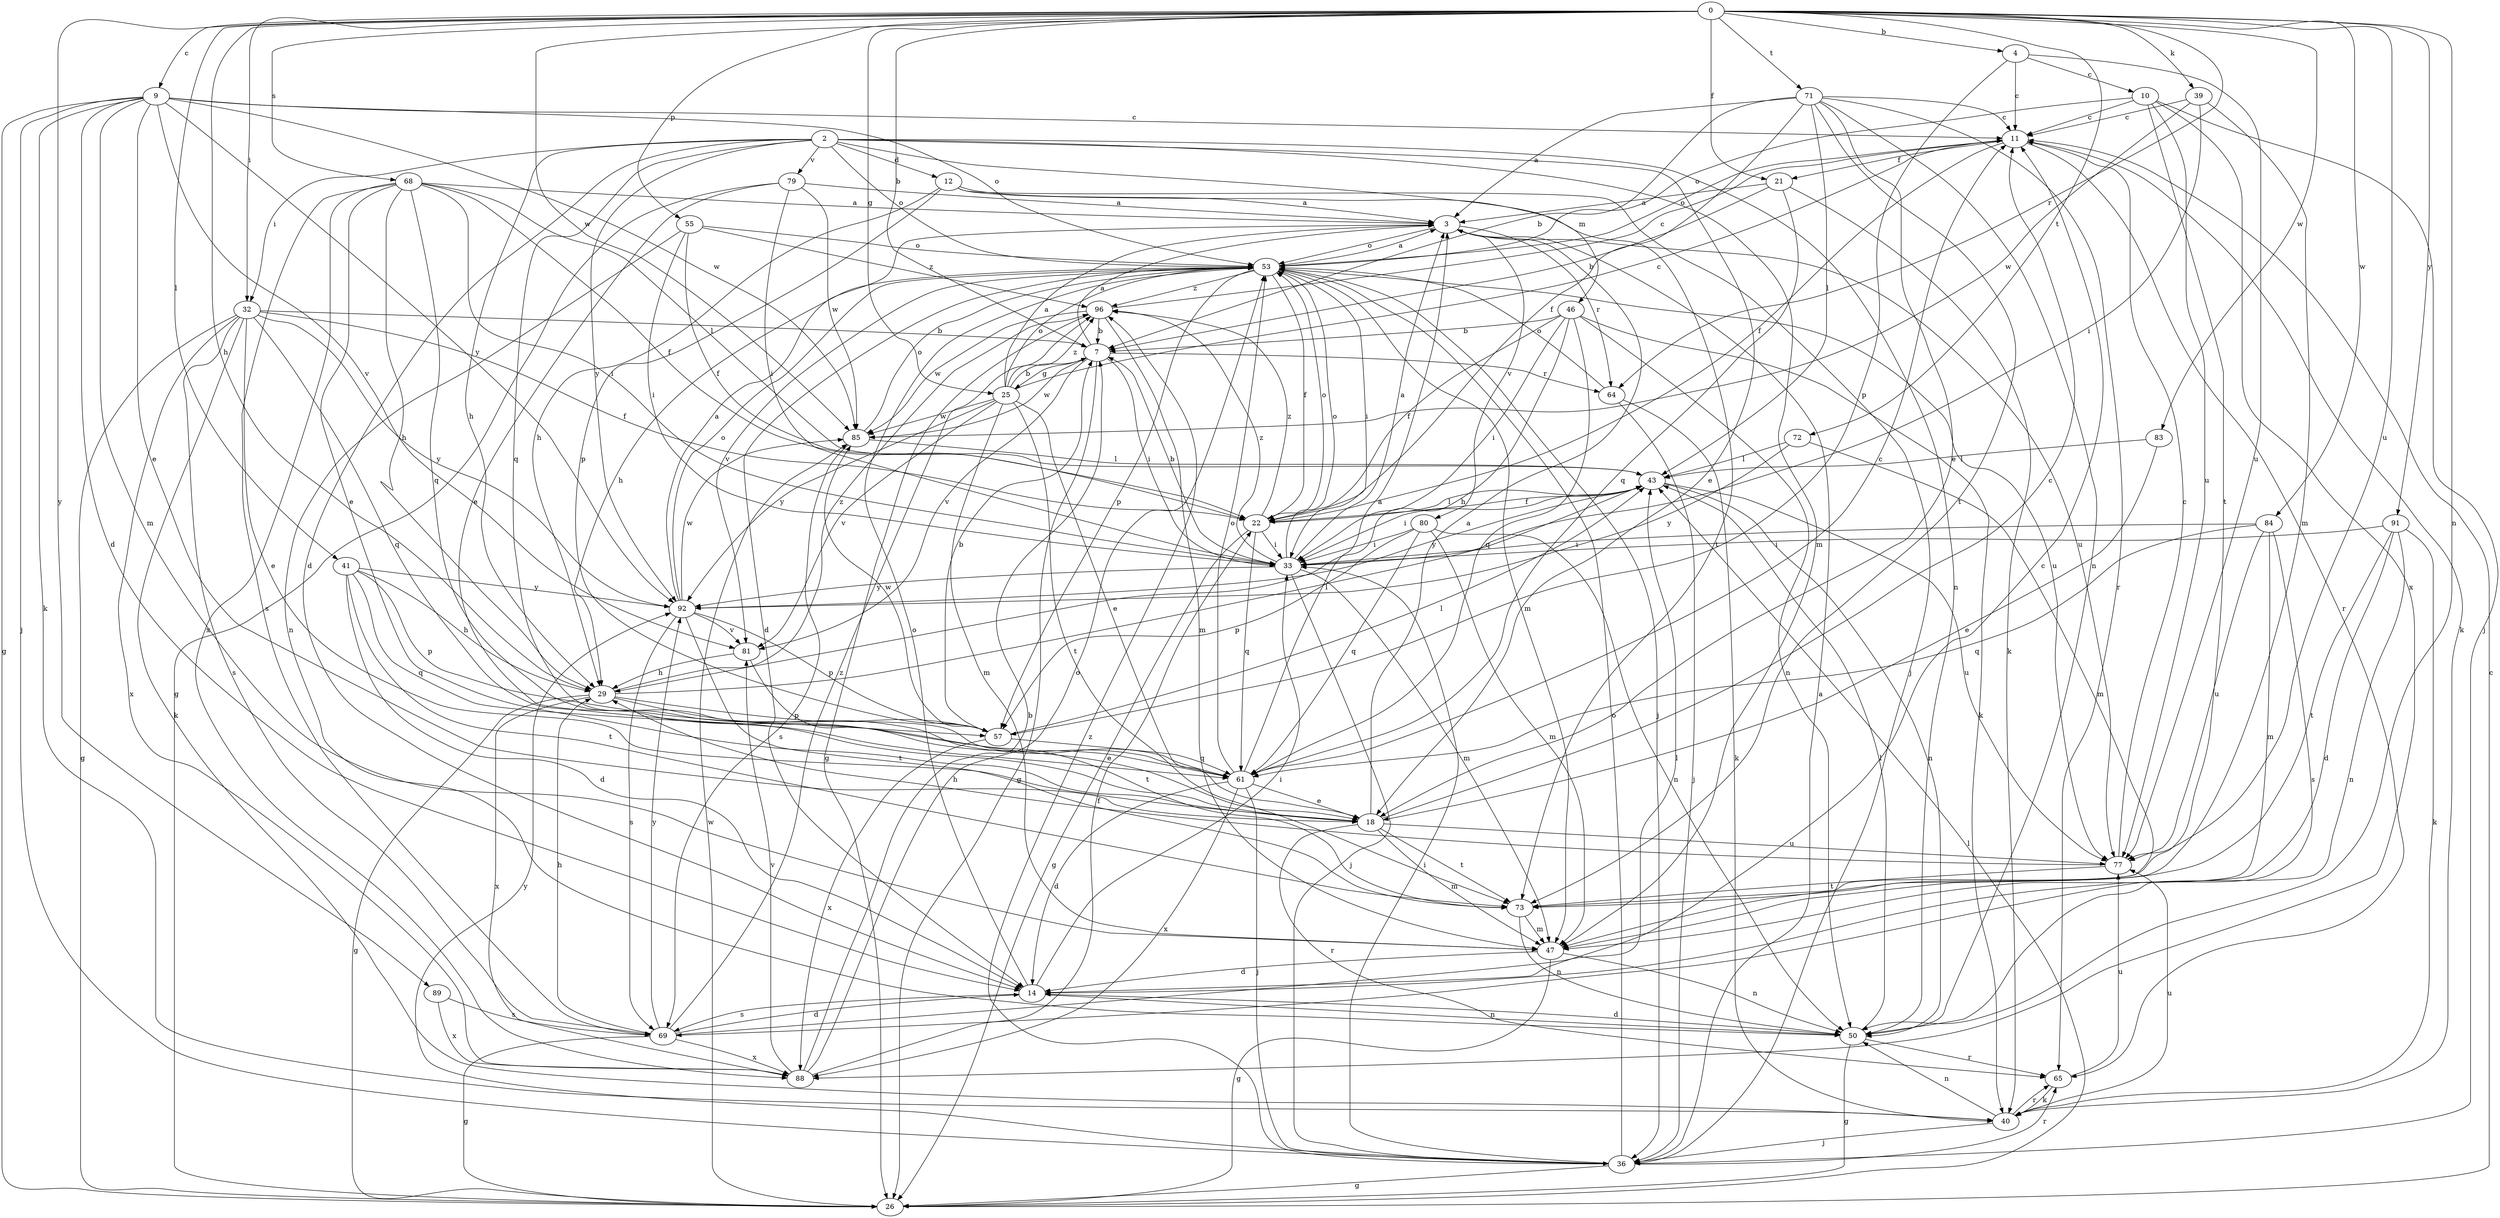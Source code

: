strict digraph  {
0;
2;
3;
4;
7;
9;
10;
11;
12;
14;
18;
21;
22;
25;
26;
29;
32;
33;
36;
39;
40;
41;
43;
46;
47;
50;
53;
55;
57;
61;
64;
65;
68;
69;
71;
72;
73;
77;
79;
80;
81;
83;
84;
85;
88;
89;
91;
92;
96;
0 -> 4  [label=b];
0 -> 7  [label=b];
0 -> 9  [label=c];
0 -> 21  [label=f];
0 -> 25  [label=g];
0 -> 29  [label=h];
0 -> 32  [label=i];
0 -> 39  [label=k];
0 -> 41  [label=l];
0 -> 50  [label=n];
0 -> 55  [label=p];
0 -> 64  [label=r];
0 -> 68  [label=s];
0 -> 71  [label=t];
0 -> 72  [label=t];
0 -> 77  [label=u];
0 -> 83  [label=w];
0 -> 84  [label=w];
0 -> 85  [label=w];
0 -> 89  [label=y];
0 -> 91  [label=y];
2 -> 12  [label=d];
2 -> 14  [label=d];
2 -> 18  [label=e];
2 -> 29  [label=h];
2 -> 32  [label=i];
2 -> 46  [label=m];
2 -> 47  [label=m];
2 -> 50  [label=n];
2 -> 53  [label=o];
2 -> 61  [label=q];
2 -> 79  [label=v];
2 -> 92  [label=y];
3 -> 53  [label=o];
3 -> 64  [label=r];
3 -> 77  [label=u];
3 -> 80  [label=v];
4 -> 10  [label=c];
4 -> 11  [label=c];
4 -> 57  [label=p];
4 -> 77  [label=u];
7 -> 3  [label=a];
7 -> 25  [label=g];
7 -> 26  [label=g];
7 -> 33  [label=i];
7 -> 64  [label=r];
7 -> 81  [label=v];
7 -> 85  [label=w];
9 -> 11  [label=c];
9 -> 14  [label=d];
9 -> 18  [label=e];
9 -> 26  [label=g];
9 -> 36  [label=j];
9 -> 40  [label=k];
9 -> 47  [label=m];
9 -> 53  [label=o];
9 -> 81  [label=v];
9 -> 85  [label=w];
9 -> 92  [label=y];
10 -> 11  [label=c];
10 -> 36  [label=j];
10 -> 53  [label=o];
10 -> 73  [label=t];
10 -> 77  [label=u];
10 -> 88  [label=x];
11 -> 21  [label=f];
11 -> 22  [label=f];
11 -> 40  [label=k];
11 -> 53  [label=o];
11 -> 65  [label=r];
12 -> 3  [label=a];
12 -> 29  [label=h];
12 -> 36  [label=j];
12 -> 57  [label=p];
12 -> 73  [label=t];
14 -> 11  [label=c];
14 -> 33  [label=i];
14 -> 50  [label=n];
14 -> 53  [label=o];
14 -> 69  [label=s];
18 -> 3  [label=a];
18 -> 11  [label=c];
18 -> 47  [label=m];
18 -> 65  [label=r];
18 -> 73  [label=t];
18 -> 77  [label=u];
21 -> 3  [label=a];
21 -> 7  [label=b];
21 -> 40  [label=k];
21 -> 61  [label=q];
22 -> 26  [label=g];
22 -> 33  [label=i];
22 -> 43  [label=l];
22 -> 53  [label=o];
22 -> 61  [label=q];
22 -> 96  [label=z];
25 -> 3  [label=a];
25 -> 7  [label=b];
25 -> 11  [label=c];
25 -> 18  [label=e];
25 -> 47  [label=m];
25 -> 53  [label=o];
25 -> 73  [label=t];
25 -> 81  [label=v];
25 -> 85  [label=w];
25 -> 92  [label=y];
25 -> 96  [label=z];
26 -> 11  [label=c];
26 -> 43  [label=l];
26 -> 85  [label=w];
29 -> 18  [label=e];
29 -> 26  [label=g];
29 -> 43  [label=l];
29 -> 57  [label=p];
29 -> 88  [label=x];
29 -> 96  [label=z];
32 -> 7  [label=b];
32 -> 18  [label=e];
32 -> 22  [label=f];
32 -> 26  [label=g];
32 -> 40  [label=k];
32 -> 61  [label=q];
32 -> 69  [label=s];
32 -> 88  [label=x];
32 -> 92  [label=y];
33 -> 3  [label=a];
33 -> 7  [label=b];
33 -> 36  [label=j];
33 -> 47  [label=m];
33 -> 53  [label=o];
33 -> 92  [label=y];
33 -> 96  [label=z];
36 -> 3  [label=a];
36 -> 26  [label=g];
36 -> 33  [label=i];
36 -> 53  [label=o];
36 -> 65  [label=r];
36 -> 92  [label=y];
36 -> 96  [label=z];
39 -> 11  [label=c];
39 -> 33  [label=i];
39 -> 47  [label=m];
39 -> 85  [label=w];
40 -> 36  [label=j];
40 -> 50  [label=n];
40 -> 65  [label=r];
40 -> 77  [label=u];
41 -> 14  [label=d];
41 -> 29  [label=h];
41 -> 57  [label=p];
41 -> 61  [label=q];
41 -> 73  [label=t];
41 -> 92  [label=y];
43 -> 22  [label=f];
43 -> 33  [label=i];
43 -> 50  [label=n];
43 -> 77  [label=u];
43 -> 92  [label=y];
46 -> 7  [label=b];
46 -> 22  [label=f];
46 -> 29  [label=h];
46 -> 33  [label=i];
46 -> 40  [label=k];
46 -> 50  [label=n];
46 -> 61  [label=q];
47 -> 14  [label=d];
47 -> 26  [label=g];
47 -> 50  [label=n];
50 -> 14  [label=d];
50 -> 26  [label=g];
50 -> 43  [label=l];
50 -> 65  [label=r];
53 -> 3  [label=a];
53 -> 14  [label=d];
53 -> 22  [label=f];
53 -> 29  [label=h];
53 -> 33  [label=i];
53 -> 36  [label=j];
53 -> 47  [label=m];
53 -> 57  [label=p];
53 -> 77  [label=u];
53 -> 81  [label=v];
53 -> 96  [label=z];
55 -> 22  [label=f];
55 -> 33  [label=i];
55 -> 50  [label=n];
55 -> 53  [label=o];
55 -> 96  [label=z];
57 -> 7  [label=b];
57 -> 43  [label=l];
57 -> 61  [label=q];
57 -> 85  [label=w];
57 -> 88  [label=x];
61 -> 3  [label=a];
61 -> 11  [label=c];
61 -> 14  [label=d];
61 -> 18  [label=e];
61 -> 36  [label=j];
61 -> 53  [label=o];
61 -> 88  [label=x];
64 -> 36  [label=j];
64 -> 40  [label=k];
64 -> 53  [label=o];
65 -> 40  [label=k];
65 -> 77  [label=u];
68 -> 3  [label=a];
68 -> 18  [label=e];
68 -> 22  [label=f];
68 -> 29  [label=h];
68 -> 33  [label=i];
68 -> 43  [label=l];
68 -> 61  [label=q];
68 -> 69  [label=s];
68 -> 88  [label=x];
69 -> 14  [label=d];
69 -> 26  [label=g];
69 -> 29  [label=h];
69 -> 43  [label=l];
69 -> 88  [label=x];
69 -> 92  [label=y];
69 -> 96  [label=z];
71 -> 3  [label=a];
71 -> 7  [label=b];
71 -> 11  [label=c];
71 -> 18  [label=e];
71 -> 22  [label=f];
71 -> 43  [label=l];
71 -> 50  [label=n];
71 -> 65  [label=r];
71 -> 73  [label=t];
72 -> 43  [label=l];
72 -> 47  [label=m];
72 -> 92  [label=y];
73 -> 47  [label=m];
73 -> 50  [label=n];
77 -> 11  [label=c];
77 -> 29  [label=h];
77 -> 73  [label=t];
79 -> 3  [label=a];
79 -> 18  [label=e];
79 -> 26  [label=g];
79 -> 33  [label=i];
79 -> 85  [label=w];
80 -> 33  [label=i];
80 -> 47  [label=m];
80 -> 50  [label=n];
80 -> 57  [label=p];
80 -> 61  [label=q];
81 -> 29  [label=h];
81 -> 73  [label=t];
83 -> 18  [label=e];
83 -> 43  [label=l];
84 -> 33  [label=i];
84 -> 47  [label=m];
84 -> 61  [label=q];
84 -> 69  [label=s];
84 -> 77  [label=u];
85 -> 43  [label=l];
85 -> 53  [label=o];
85 -> 69  [label=s];
88 -> 7  [label=b];
88 -> 22  [label=f];
88 -> 53  [label=o];
88 -> 81  [label=v];
89 -> 69  [label=s];
89 -> 88  [label=x];
91 -> 14  [label=d];
91 -> 33  [label=i];
91 -> 40  [label=k];
91 -> 50  [label=n];
91 -> 73  [label=t];
92 -> 3  [label=a];
92 -> 53  [label=o];
92 -> 57  [label=p];
92 -> 69  [label=s];
92 -> 73  [label=t];
92 -> 81  [label=v];
92 -> 85  [label=w];
96 -> 7  [label=b];
96 -> 11  [label=c];
96 -> 26  [label=g];
96 -> 47  [label=m];
96 -> 85  [label=w];
}
